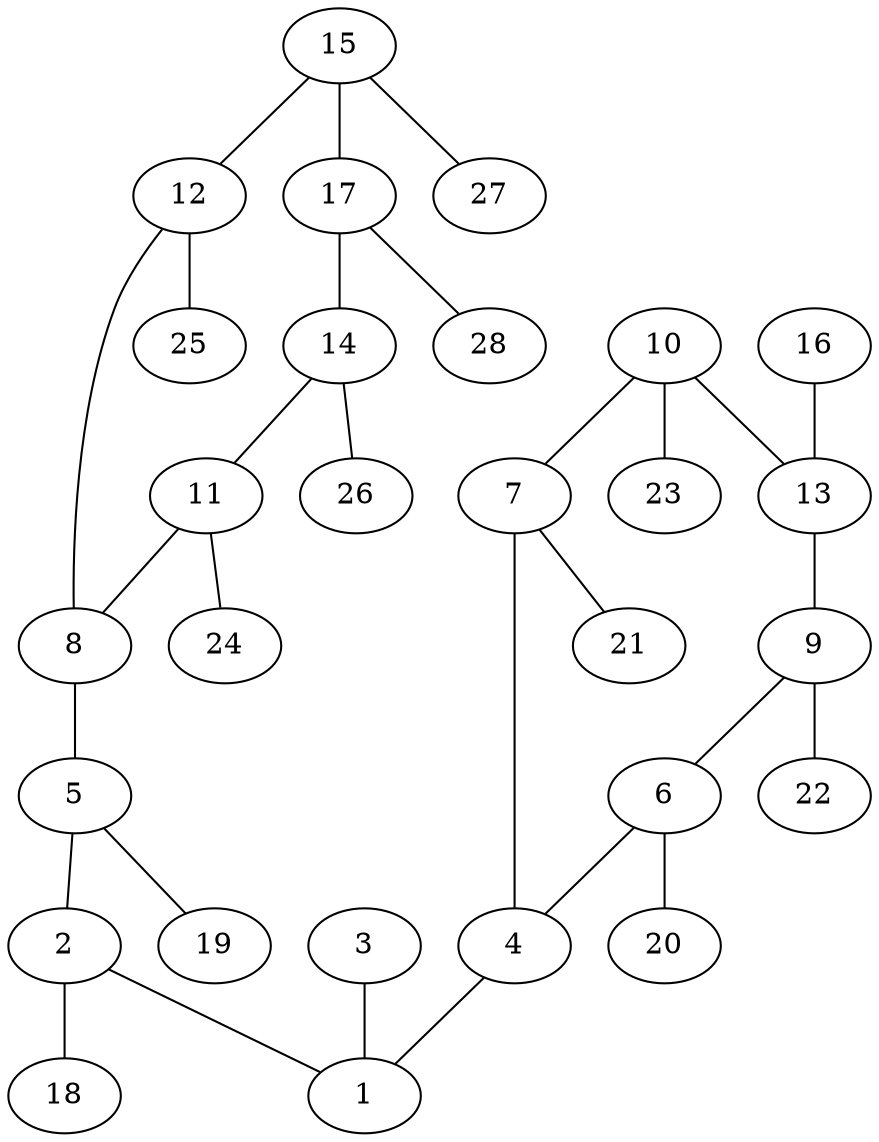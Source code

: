 graph molecule_871 {
	1	 [chem=C];
	2	 [chem=C];
	2 -- 1	 [valence=1];
	18	 [chem=H];
	2 -- 18	 [valence=1];
	3	 [chem=O];
	3 -- 1	 [valence=2];
	4	 [chem=C];
	4 -- 1	 [valence=1];
	5	 [chem=C];
	5 -- 2	 [valence=2];
	19	 [chem=H];
	5 -- 19	 [valence=1];
	6	 [chem=C];
	6 -- 4	 [valence=2];
	20	 [chem=H];
	6 -- 20	 [valence=1];
	7	 [chem=C];
	7 -- 4	 [valence=1];
	21	 [chem=H];
	7 -- 21	 [valence=1];
	8	 [chem=C];
	8 -- 5	 [valence=1];
	9	 [chem=C];
	9 -- 6	 [valence=1];
	22	 [chem=H];
	9 -- 22	 [valence=1];
	10	 [chem=C];
	10 -- 7	 [valence=2];
	13	 [chem=C];
	10 -- 13	 [valence=1];
	23	 [chem=H];
	10 -- 23	 [valence=1];
	11	 [chem=C];
	11 -- 8	 [valence=2];
	24	 [chem=H];
	11 -- 24	 [valence=1];
	12	 [chem=C];
	12 -- 8	 [valence=1];
	25	 [chem=H];
	12 -- 25	 [valence=1];
	13 -- 9	 [valence=2];
	14	 [chem=C];
	14 -- 11	 [valence=1];
	26	 [chem=H];
	14 -- 26	 [valence=1];
	15	 [chem=C];
	15 -- 12	 [valence=2];
	17	 [chem=C];
	15 -- 17	 [valence=1];
	27	 [chem=H];
	15 -- 27	 [valence=1];
	16	 [chem=F];
	16 -- 13	 [valence=1];
	17 -- 14	 [valence=2];
	28	 [chem=H];
	17 -- 28	 [valence=1];
}
